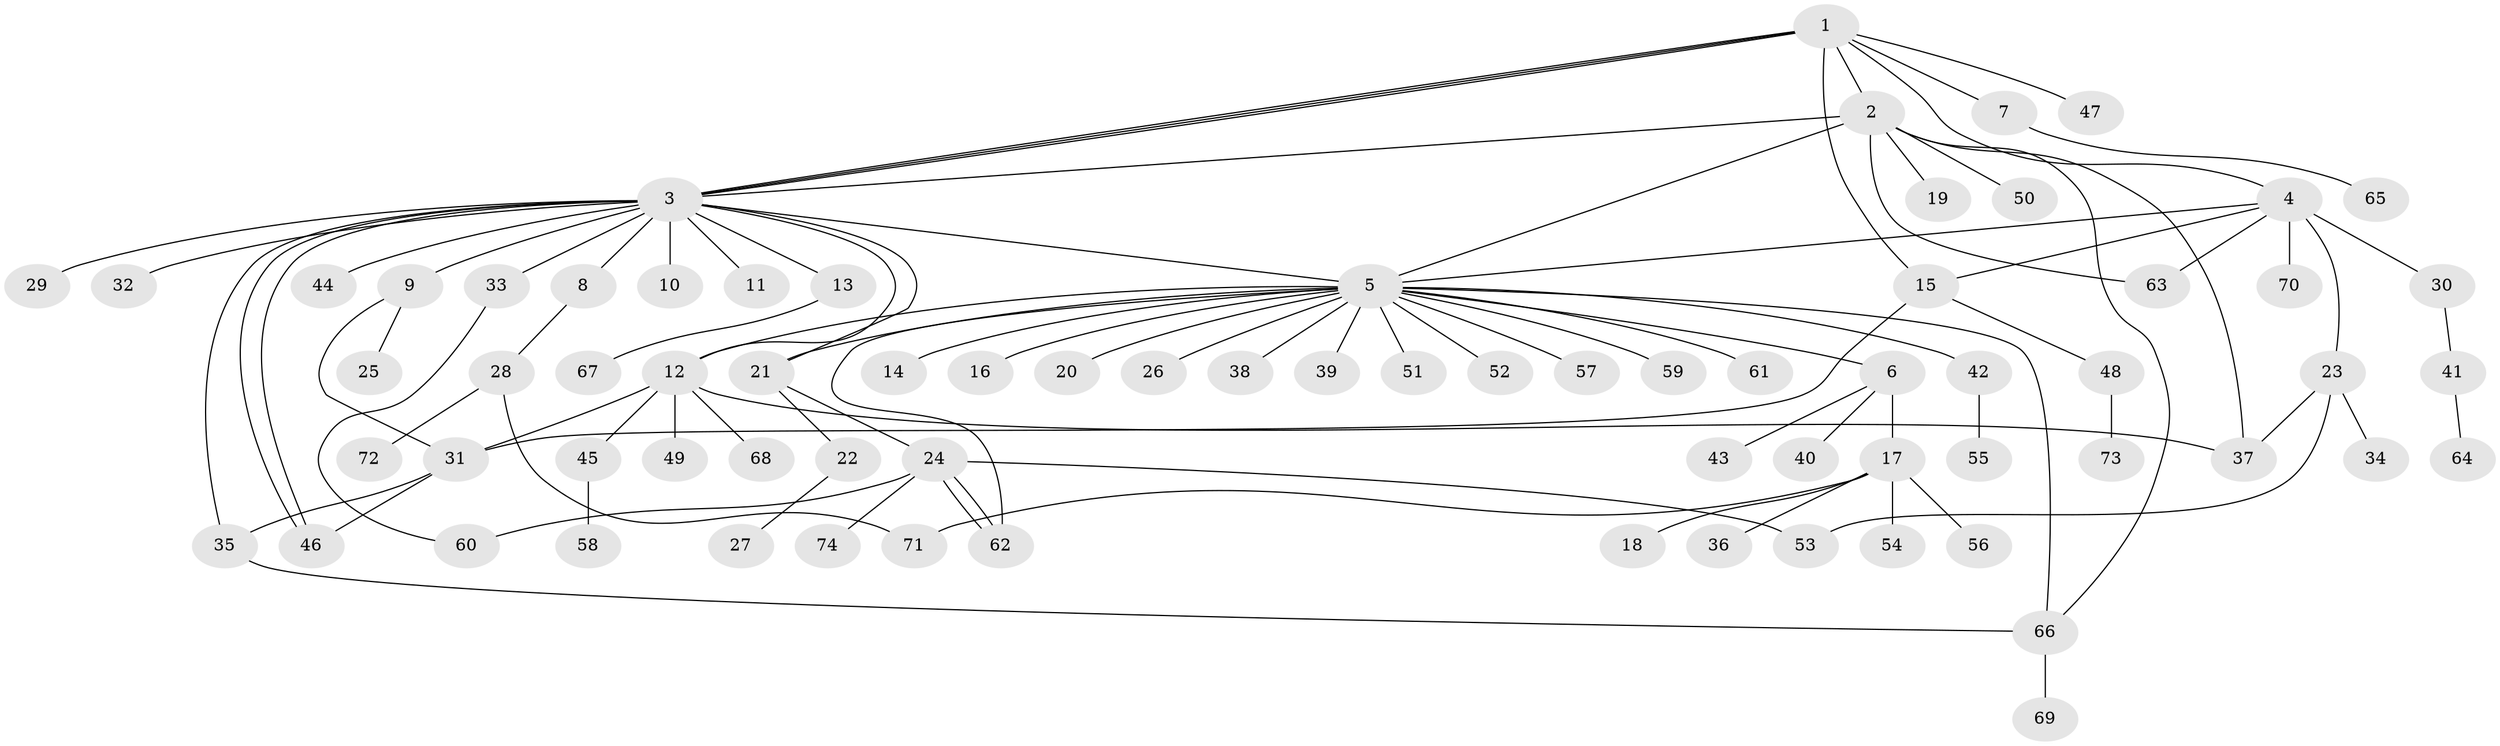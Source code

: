 // coarse degree distribution, {2: 0.15384615384615385, 13: 0.02564102564102564, 1: 0.5128205128205128, 3: 0.10256410256410256, 5: 0.07692307692307693, 6: 0.05128205128205128, 4: 0.05128205128205128, 18: 0.02564102564102564}
// Generated by graph-tools (version 1.1) at 2025/36/03/04/25 23:36:48]
// undirected, 74 vertices, 96 edges
graph export_dot {
  node [color=gray90,style=filled];
  1;
  2;
  3;
  4;
  5;
  6;
  7;
  8;
  9;
  10;
  11;
  12;
  13;
  14;
  15;
  16;
  17;
  18;
  19;
  20;
  21;
  22;
  23;
  24;
  25;
  26;
  27;
  28;
  29;
  30;
  31;
  32;
  33;
  34;
  35;
  36;
  37;
  38;
  39;
  40;
  41;
  42;
  43;
  44;
  45;
  46;
  47;
  48;
  49;
  50;
  51;
  52;
  53;
  54;
  55;
  56;
  57;
  58;
  59;
  60;
  61;
  62;
  63;
  64;
  65;
  66;
  67;
  68;
  69;
  70;
  71;
  72;
  73;
  74;
  1 -- 2;
  1 -- 3;
  1 -- 3;
  1 -- 3;
  1 -- 4;
  1 -- 7;
  1 -- 15;
  1 -- 47;
  2 -- 3;
  2 -- 5;
  2 -- 19;
  2 -- 37;
  2 -- 50;
  2 -- 63;
  2 -- 66;
  3 -- 5;
  3 -- 8;
  3 -- 9;
  3 -- 10;
  3 -- 11;
  3 -- 12;
  3 -- 13;
  3 -- 21;
  3 -- 29;
  3 -- 32;
  3 -- 33;
  3 -- 35;
  3 -- 44;
  3 -- 46;
  3 -- 46;
  4 -- 5;
  4 -- 15;
  4 -- 23;
  4 -- 30;
  4 -- 63;
  4 -- 70;
  5 -- 6;
  5 -- 12;
  5 -- 14;
  5 -- 16;
  5 -- 20;
  5 -- 21;
  5 -- 26;
  5 -- 38;
  5 -- 39;
  5 -- 42;
  5 -- 51;
  5 -- 52;
  5 -- 57;
  5 -- 59;
  5 -- 61;
  5 -- 62;
  5 -- 66;
  6 -- 17;
  6 -- 40;
  6 -- 43;
  7 -- 65;
  8 -- 28;
  9 -- 25;
  9 -- 31;
  12 -- 31;
  12 -- 37;
  12 -- 45;
  12 -- 49;
  12 -- 68;
  13 -- 67;
  15 -- 31;
  15 -- 48;
  17 -- 18;
  17 -- 36;
  17 -- 54;
  17 -- 56;
  17 -- 71;
  21 -- 22;
  21 -- 24;
  22 -- 27;
  23 -- 34;
  23 -- 37;
  23 -- 53;
  24 -- 53;
  24 -- 60;
  24 -- 62;
  24 -- 62;
  24 -- 74;
  28 -- 71;
  28 -- 72;
  30 -- 41;
  31 -- 35;
  31 -- 46;
  33 -- 60;
  35 -- 66;
  41 -- 64;
  42 -- 55;
  45 -- 58;
  48 -- 73;
  66 -- 69;
}
